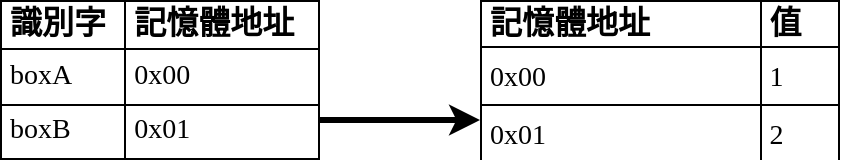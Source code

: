<mxfile version="13.1.3">
    <diagram id="6hGFLwfOUW9BJ-s0fimq" name="Page-1">
        <mxGraphModel dx="349" dy="792" grid="1" gridSize="10" guides="0" tooltips="1" connect="1" arrows="1" fold="1" page="1" pageScale="1" pageWidth="500" pageHeight="150" math="0" shadow="0">
            <root>
                <mxCell id="0"/>
                <mxCell id="1" parent="0"/>
                <mxCell id="101" style="edgeStyle=orthogonalEdgeStyle;rounded=0;orthogonalLoop=1;jettySize=auto;html=1;exitX=1;exitY=0.75;exitDx=0;exitDy=0;entryX=0;entryY=0.75;entryDx=0;entryDy=0;strokeWidth=3;" edge="1" parent="1" source="99" target="100">
                    <mxGeometry relative="1" as="geometry"/>
                </mxCell>
                <mxCell id="99" value="&lt;table cellpadding=&quot;4&quot; cellspacing=&quot;0&quot; style=&quot;width: 100% ; height: 100% ; border: 1px solid rgb(0 , 0 , 0) ; border-collapse: collapse ; font-size: 14px ; background-color: rgb(255 , 255 , 255)&quot; border=&quot;1&quot;&gt;&lt;tbody&gt;&lt;tr style=&quot;line-height: 90%&quot;&gt;&lt;th&gt;&lt;font style=&quot;font-size: 16px&quot; color=&quot;#000000&quot;&gt;識別字&lt;/font&gt;&lt;/th&gt;&lt;th&gt;&lt;font style=&quot;font-size: 16px&quot; color=&quot;#000000&quot;&gt;記憶體地址&lt;/font&gt;&lt;/th&gt;&lt;/tr&gt;&lt;tr&gt;&lt;td&gt;&lt;font style=&quot;font-size: 14px&quot; color=&quot;#000000&quot;&gt;boxA&lt;/font&gt;&lt;/td&gt;&lt;td&gt;&lt;font style=&quot;font-size: 14px&quot; color=&quot;#000000&quot;&gt;0x00&lt;/font&gt;&lt;/td&gt;&lt;/tr&gt;&lt;tr&gt;&lt;td&gt;&lt;font color=&quot;#000000&quot; style=&quot;font-size: 14px&quot;&gt;&lt;span&gt;boxB&lt;/span&gt;&lt;br&gt;&lt;/font&gt;&lt;/td&gt;&lt;td&gt;&lt;font color=&quot;#000000&quot; style=&quot;font-size: 14px&quot;&gt;0x01&lt;/font&gt;&lt;/td&gt;&lt;/tr&gt;&lt;/tbody&gt;&lt;/table&gt; " style="verticalAlign=top;align=left;overflow=fill;fontSize=15;fontFamily=正黑體;html=1;strokeWidth=3;strokeColor=none;fillColor=none;" parent="1" vertex="1">
                    <mxGeometry x="40" y="30" width="160" height="80" as="geometry"/>
                </mxCell>
                <mxCell id="100" value="&lt;table cellpadding=&quot;4&quot; cellspacing=&quot;0&quot; style=&quot;width: 100% ; height: 100% ; border: 1px solid rgb(0 , 0 , 0) ; border-collapse: collapse ; background-color: rgb(255 , 255 , 255) ; font-size: 14px&quot; border=&quot;1&quot;&gt;&lt;tbody style=&quot;font-size: 16px&quot;&gt;&lt;tr style=&quot;line-height: 90%&quot;&gt;&lt;th&gt;&lt;span&gt;&lt;font style=&quot;font-size: 16px&quot;&gt;記憶體地址&lt;br&gt;&lt;/font&gt;&lt;/span&gt;&lt;/th&gt;&lt;th&gt;&lt;span&gt;&lt;font style=&quot;font-size: 16px&quot;&gt;值&lt;/font&gt;&lt;/span&gt;&lt;/th&gt;&lt;/tr&gt;&lt;tr&gt;&lt;td&gt;&lt;span&gt;&lt;font style=&quot;font-size: 14px&quot;&gt;0x00&lt;br&gt;&lt;/font&gt;&lt;/span&gt;&lt;/td&gt;&lt;td&gt;&lt;font style=&quot;font-size: 14px&quot;&gt;1&lt;/font&gt;&lt;/td&gt;&lt;/tr&gt;&lt;tr&gt;&lt;td&gt;&lt;font style=&quot;font-size: 14px&quot;&gt;0x01&lt;/font&gt;&lt;/td&gt;&lt;td&gt;&lt;font style=&quot;font-size: 14px&quot;&gt;2&lt;br&gt;&lt;/font&gt;&lt;/td&gt;&lt;/tr&gt;&lt;/tbody&gt;&lt;/table&gt; " style="verticalAlign=top;align=left;overflow=fill;fontSize=12;fontFamily=正黑體;html=1;strokeWidth=3;fillColor=none;strokeColor=none;fontColor=#000000;" parent="1" vertex="1">
                    <mxGeometry x="280" y="30" width="180" height="80" as="geometry"/>
                </mxCell>
            </root>
        </mxGraphModel>
    </diagram>
</mxfile>